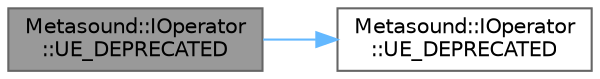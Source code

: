 digraph "Metasound::IOperator::UE_DEPRECATED"
{
 // INTERACTIVE_SVG=YES
 // LATEX_PDF_SIZE
  bgcolor="transparent";
  edge [fontname=Helvetica,fontsize=10,labelfontname=Helvetica,labelfontsize=10];
  node [fontname=Helvetica,fontsize=10,shape=box,height=0.2,width=0.4];
  rankdir="LR";
  Node1 [id="Node000001",label="Metasound::IOperator\l::UE_DEPRECATED",height=0.2,width=0.4,color="gray40", fillcolor="grey60", style="filled", fontcolor="black",tooltip="Bind(...) has been deprecated in favor of BindInputs(...) and BindOutputs(...)."];
  Node1 -> Node2 [id="edge1_Node000001_Node000002",color="steelblue1",style="solid",tooltip=" "];
  Node2 [id="Node000002",label="Metasound::IOperator\l::UE_DEPRECATED",height=0.2,width=0.4,color="grey40", fillcolor="white", style="filled",URL="$db/d99/classMetasound_1_1IOperator.html#ac31a8347d4dd3618780663ca465aface",tooltip="GetInputs() has been deprecated in favor of BindInputs(...)."];
}
